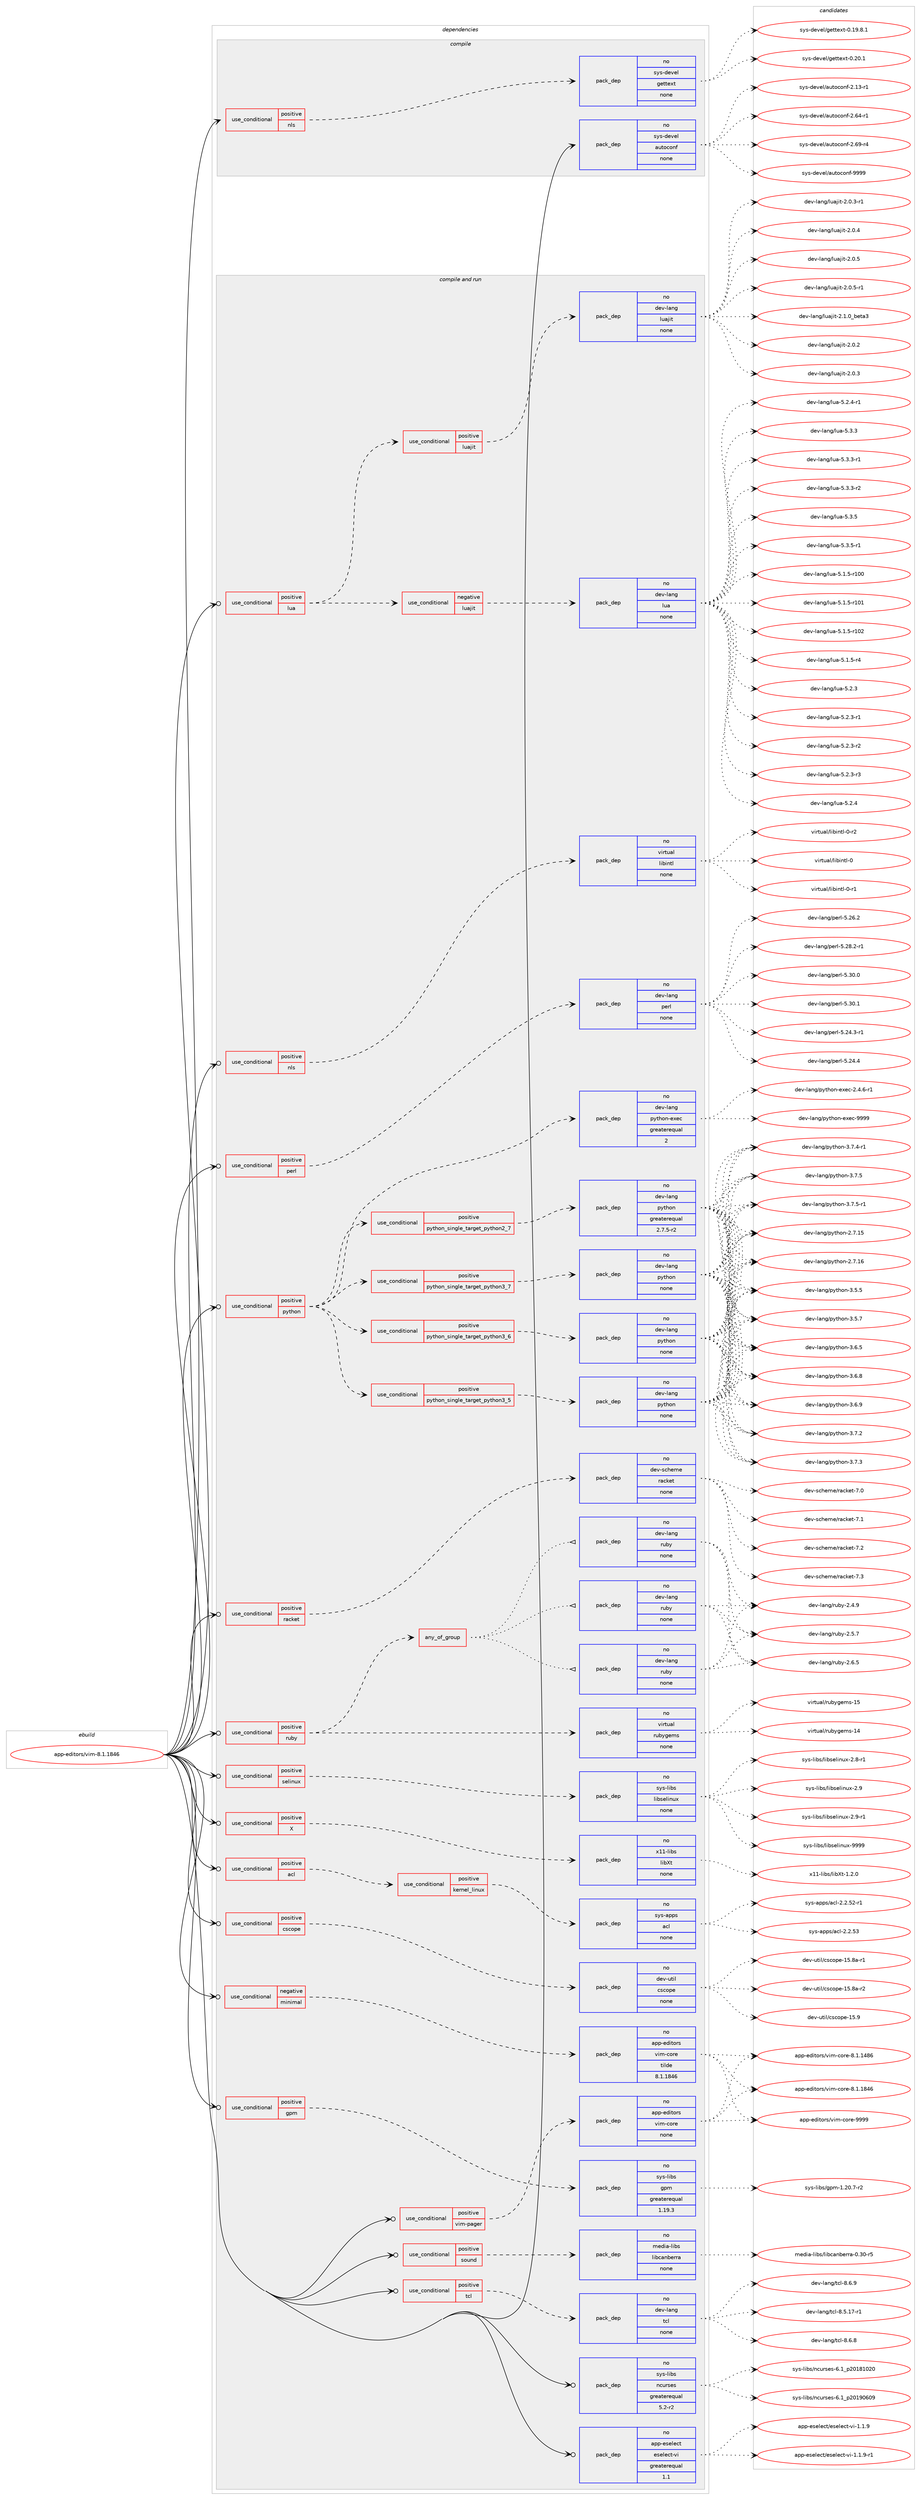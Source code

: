 digraph prolog {

# *************
# Graph options
# *************

newrank=true;
concentrate=true;
compound=true;
graph [rankdir=LR,fontname=Helvetica,fontsize=10,ranksep=1.5];#, ranksep=2.5, nodesep=0.2];
edge  [arrowhead=vee];
node  [fontname=Helvetica,fontsize=10];

# **********
# The ebuild
# **********

subgraph cluster_leftcol {
color=gray;
rank=same;
label=<<i>ebuild</i>>;
id [label="app-editors/vim-8.1.1846", color=red, width=4, href="../app-editors/vim-8.1.1846.svg"];
}

# ****************
# The dependencies
# ****************

subgraph cluster_midcol {
color=gray;
label=<<i>dependencies</i>>;
subgraph cluster_compile {
fillcolor="#eeeeee";
style=filled;
label=<<i>compile</i>>;
subgraph cond114870 {
dependency482155 [label=<<TABLE BORDER="0" CELLBORDER="1" CELLSPACING="0" CELLPADDING="4"><TR><TD ROWSPAN="3" CELLPADDING="10">use_conditional</TD></TR><TR><TD>positive</TD></TR><TR><TD>nls</TD></TR></TABLE>>, shape=none, color=red];
subgraph pack358504 {
dependency482156 [label=<<TABLE BORDER="0" CELLBORDER="1" CELLSPACING="0" CELLPADDING="4" WIDTH="220"><TR><TD ROWSPAN="6" CELLPADDING="30">pack_dep</TD></TR><TR><TD WIDTH="110">no</TD></TR><TR><TD>sys-devel</TD></TR><TR><TD>gettext</TD></TR><TR><TD>none</TD></TR><TR><TD></TD></TR></TABLE>>, shape=none, color=blue];
}
dependency482155:e -> dependency482156:w [weight=20,style="dashed",arrowhead="vee"];
}
id:e -> dependency482155:w [weight=20,style="solid",arrowhead="vee"];
subgraph pack358505 {
dependency482157 [label=<<TABLE BORDER="0" CELLBORDER="1" CELLSPACING="0" CELLPADDING="4" WIDTH="220"><TR><TD ROWSPAN="6" CELLPADDING="30">pack_dep</TD></TR><TR><TD WIDTH="110">no</TD></TR><TR><TD>sys-devel</TD></TR><TR><TD>autoconf</TD></TR><TR><TD>none</TD></TR><TR><TD></TD></TR></TABLE>>, shape=none, color=blue];
}
id:e -> dependency482157:w [weight=20,style="solid",arrowhead="vee"];
}
subgraph cluster_compileandrun {
fillcolor="#eeeeee";
style=filled;
label=<<i>compile and run</i>>;
subgraph cond114871 {
dependency482158 [label=<<TABLE BORDER="0" CELLBORDER="1" CELLSPACING="0" CELLPADDING="4"><TR><TD ROWSPAN="3" CELLPADDING="10">use_conditional</TD></TR><TR><TD>negative</TD></TR><TR><TD>minimal</TD></TR></TABLE>>, shape=none, color=red];
subgraph pack358506 {
dependency482159 [label=<<TABLE BORDER="0" CELLBORDER="1" CELLSPACING="0" CELLPADDING="4" WIDTH="220"><TR><TD ROWSPAN="6" CELLPADDING="30">pack_dep</TD></TR><TR><TD WIDTH="110">no</TD></TR><TR><TD>app-editors</TD></TR><TR><TD>vim-core</TD></TR><TR><TD>tilde</TD></TR><TR><TD>8.1.1846</TD></TR></TABLE>>, shape=none, color=blue];
}
dependency482158:e -> dependency482159:w [weight=20,style="dashed",arrowhead="vee"];
}
id:e -> dependency482158:w [weight=20,style="solid",arrowhead="odotvee"];
subgraph cond114872 {
dependency482160 [label=<<TABLE BORDER="0" CELLBORDER="1" CELLSPACING="0" CELLPADDING="4"><TR><TD ROWSPAN="3" CELLPADDING="10">use_conditional</TD></TR><TR><TD>positive</TD></TR><TR><TD>X</TD></TR></TABLE>>, shape=none, color=red];
subgraph pack358507 {
dependency482161 [label=<<TABLE BORDER="0" CELLBORDER="1" CELLSPACING="0" CELLPADDING="4" WIDTH="220"><TR><TD ROWSPAN="6" CELLPADDING="30">pack_dep</TD></TR><TR><TD WIDTH="110">no</TD></TR><TR><TD>x11-libs</TD></TR><TR><TD>libXt</TD></TR><TR><TD>none</TD></TR><TR><TD></TD></TR></TABLE>>, shape=none, color=blue];
}
dependency482160:e -> dependency482161:w [weight=20,style="dashed",arrowhead="vee"];
}
id:e -> dependency482160:w [weight=20,style="solid",arrowhead="odotvee"];
subgraph cond114873 {
dependency482162 [label=<<TABLE BORDER="0" CELLBORDER="1" CELLSPACING="0" CELLPADDING="4"><TR><TD ROWSPAN="3" CELLPADDING="10">use_conditional</TD></TR><TR><TD>positive</TD></TR><TR><TD>acl</TD></TR></TABLE>>, shape=none, color=red];
subgraph cond114874 {
dependency482163 [label=<<TABLE BORDER="0" CELLBORDER="1" CELLSPACING="0" CELLPADDING="4"><TR><TD ROWSPAN="3" CELLPADDING="10">use_conditional</TD></TR><TR><TD>positive</TD></TR><TR><TD>kernel_linux</TD></TR></TABLE>>, shape=none, color=red];
subgraph pack358508 {
dependency482164 [label=<<TABLE BORDER="0" CELLBORDER="1" CELLSPACING="0" CELLPADDING="4" WIDTH="220"><TR><TD ROWSPAN="6" CELLPADDING="30">pack_dep</TD></TR><TR><TD WIDTH="110">no</TD></TR><TR><TD>sys-apps</TD></TR><TR><TD>acl</TD></TR><TR><TD>none</TD></TR><TR><TD></TD></TR></TABLE>>, shape=none, color=blue];
}
dependency482163:e -> dependency482164:w [weight=20,style="dashed",arrowhead="vee"];
}
dependency482162:e -> dependency482163:w [weight=20,style="dashed",arrowhead="vee"];
}
id:e -> dependency482162:w [weight=20,style="solid",arrowhead="odotvee"];
subgraph cond114875 {
dependency482165 [label=<<TABLE BORDER="0" CELLBORDER="1" CELLSPACING="0" CELLPADDING="4"><TR><TD ROWSPAN="3" CELLPADDING="10">use_conditional</TD></TR><TR><TD>positive</TD></TR><TR><TD>cscope</TD></TR></TABLE>>, shape=none, color=red];
subgraph pack358509 {
dependency482166 [label=<<TABLE BORDER="0" CELLBORDER="1" CELLSPACING="0" CELLPADDING="4" WIDTH="220"><TR><TD ROWSPAN="6" CELLPADDING="30">pack_dep</TD></TR><TR><TD WIDTH="110">no</TD></TR><TR><TD>dev-util</TD></TR><TR><TD>cscope</TD></TR><TR><TD>none</TD></TR><TR><TD></TD></TR></TABLE>>, shape=none, color=blue];
}
dependency482165:e -> dependency482166:w [weight=20,style="dashed",arrowhead="vee"];
}
id:e -> dependency482165:w [weight=20,style="solid",arrowhead="odotvee"];
subgraph cond114876 {
dependency482167 [label=<<TABLE BORDER="0" CELLBORDER="1" CELLSPACING="0" CELLPADDING="4"><TR><TD ROWSPAN="3" CELLPADDING="10">use_conditional</TD></TR><TR><TD>positive</TD></TR><TR><TD>gpm</TD></TR></TABLE>>, shape=none, color=red];
subgraph pack358510 {
dependency482168 [label=<<TABLE BORDER="0" CELLBORDER="1" CELLSPACING="0" CELLPADDING="4" WIDTH="220"><TR><TD ROWSPAN="6" CELLPADDING="30">pack_dep</TD></TR><TR><TD WIDTH="110">no</TD></TR><TR><TD>sys-libs</TD></TR><TR><TD>gpm</TD></TR><TR><TD>greaterequal</TD></TR><TR><TD>1.19.3</TD></TR></TABLE>>, shape=none, color=blue];
}
dependency482167:e -> dependency482168:w [weight=20,style="dashed",arrowhead="vee"];
}
id:e -> dependency482167:w [weight=20,style="solid",arrowhead="odotvee"];
subgraph cond114877 {
dependency482169 [label=<<TABLE BORDER="0" CELLBORDER="1" CELLSPACING="0" CELLPADDING="4"><TR><TD ROWSPAN="3" CELLPADDING="10">use_conditional</TD></TR><TR><TD>positive</TD></TR><TR><TD>lua</TD></TR></TABLE>>, shape=none, color=red];
subgraph cond114878 {
dependency482170 [label=<<TABLE BORDER="0" CELLBORDER="1" CELLSPACING="0" CELLPADDING="4"><TR><TD ROWSPAN="3" CELLPADDING="10">use_conditional</TD></TR><TR><TD>positive</TD></TR><TR><TD>luajit</TD></TR></TABLE>>, shape=none, color=red];
subgraph pack358511 {
dependency482171 [label=<<TABLE BORDER="0" CELLBORDER="1" CELLSPACING="0" CELLPADDING="4" WIDTH="220"><TR><TD ROWSPAN="6" CELLPADDING="30">pack_dep</TD></TR><TR><TD WIDTH="110">no</TD></TR><TR><TD>dev-lang</TD></TR><TR><TD>luajit</TD></TR><TR><TD>none</TD></TR><TR><TD></TD></TR></TABLE>>, shape=none, color=blue];
}
dependency482170:e -> dependency482171:w [weight=20,style="dashed",arrowhead="vee"];
}
dependency482169:e -> dependency482170:w [weight=20,style="dashed",arrowhead="vee"];
subgraph cond114879 {
dependency482172 [label=<<TABLE BORDER="0" CELLBORDER="1" CELLSPACING="0" CELLPADDING="4"><TR><TD ROWSPAN="3" CELLPADDING="10">use_conditional</TD></TR><TR><TD>negative</TD></TR><TR><TD>luajit</TD></TR></TABLE>>, shape=none, color=red];
subgraph pack358512 {
dependency482173 [label=<<TABLE BORDER="0" CELLBORDER="1" CELLSPACING="0" CELLPADDING="4" WIDTH="220"><TR><TD ROWSPAN="6" CELLPADDING="30">pack_dep</TD></TR><TR><TD WIDTH="110">no</TD></TR><TR><TD>dev-lang</TD></TR><TR><TD>lua</TD></TR><TR><TD>none</TD></TR><TR><TD></TD></TR></TABLE>>, shape=none, color=blue];
}
dependency482172:e -> dependency482173:w [weight=20,style="dashed",arrowhead="vee"];
}
dependency482169:e -> dependency482172:w [weight=20,style="dashed",arrowhead="vee"];
}
id:e -> dependency482169:w [weight=20,style="solid",arrowhead="odotvee"];
subgraph cond114880 {
dependency482174 [label=<<TABLE BORDER="0" CELLBORDER="1" CELLSPACING="0" CELLPADDING="4"><TR><TD ROWSPAN="3" CELLPADDING="10">use_conditional</TD></TR><TR><TD>positive</TD></TR><TR><TD>nls</TD></TR></TABLE>>, shape=none, color=red];
subgraph pack358513 {
dependency482175 [label=<<TABLE BORDER="0" CELLBORDER="1" CELLSPACING="0" CELLPADDING="4" WIDTH="220"><TR><TD ROWSPAN="6" CELLPADDING="30">pack_dep</TD></TR><TR><TD WIDTH="110">no</TD></TR><TR><TD>virtual</TD></TR><TR><TD>libintl</TD></TR><TR><TD>none</TD></TR><TR><TD></TD></TR></TABLE>>, shape=none, color=blue];
}
dependency482174:e -> dependency482175:w [weight=20,style="dashed",arrowhead="vee"];
}
id:e -> dependency482174:w [weight=20,style="solid",arrowhead="odotvee"];
subgraph cond114881 {
dependency482176 [label=<<TABLE BORDER="0" CELLBORDER="1" CELLSPACING="0" CELLPADDING="4"><TR><TD ROWSPAN="3" CELLPADDING="10">use_conditional</TD></TR><TR><TD>positive</TD></TR><TR><TD>perl</TD></TR></TABLE>>, shape=none, color=red];
subgraph pack358514 {
dependency482177 [label=<<TABLE BORDER="0" CELLBORDER="1" CELLSPACING="0" CELLPADDING="4" WIDTH="220"><TR><TD ROWSPAN="6" CELLPADDING="30">pack_dep</TD></TR><TR><TD WIDTH="110">no</TD></TR><TR><TD>dev-lang</TD></TR><TR><TD>perl</TD></TR><TR><TD>none</TD></TR><TR><TD></TD></TR></TABLE>>, shape=none, color=blue];
}
dependency482176:e -> dependency482177:w [weight=20,style="dashed",arrowhead="vee"];
}
id:e -> dependency482176:w [weight=20,style="solid",arrowhead="odotvee"];
subgraph cond114882 {
dependency482178 [label=<<TABLE BORDER="0" CELLBORDER="1" CELLSPACING="0" CELLPADDING="4"><TR><TD ROWSPAN="3" CELLPADDING="10">use_conditional</TD></TR><TR><TD>positive</TD></TR><TR><TD>python</TD></TR></TABLE>>, shape=none, color=red];
subgraph cond114883 {
dependency482179 [label=<<TABLE BORDER="0" CELLBORDER="1" CELLSPACING="0" CELLPADDING="4"><TR><TD ROWSPAN="3" CELLPADDING="10">use_conditional</TD></TR><TR><TD>positive</TD></TR><TR><TD>python_single_target_python2_7</TD></TR></TABLE>>, shape=none, color=red];
subgraph pack358515 {
dependency482180 [label=<<TABLE BORDER="0" CELLBORDER="1" CELLSPACING="0" CELLPADDING="4" WIDTH="220"><TR><TD ROWSPAN="6" CELLPADDING="30">pack_dep</TD></TR><TR><TD WIDTH="110">no</TD></TR><TR><TD>dev-lang</TD></TR><TR><TD>python</TD></TR><TR><TD>greaterequal</TD></TR><TR><TD>2.7.5-r2</TD></TR></TABLE>>, shape=none, color=blue];
}
dependency482179:e -> dependency482180:w [weight=20,style="dashed",arrowhead="vee"];
}
dependency482178:e -> dependency482179:w [weight=20,style="dashed",arrowhead="vee"];
subgraph cond114884 {
dependency482181 [label=<<TABLE BORDER="0" CELLBORDER="1" CELLSPACING="0" CELLPADDING="4"><TR><TD ROWSPAN="3" CELLPADDING="10">use_conditional</TD></TR><TR><TD>positive</TD></TR><TR><TD>python_single_target_python3_5</TD></TR></TABLE>>, shape=none, color=red];
subgraph pack358516 {
dependency482182 [label=<<TABLE BORDER="0" CELLBORDER="1" CELLSPACING="0" CELLPADDING="4" WIDTH="220"><TR><TD ROWSPAN="6" CELLPADDING="30">pack_dep</TD></TR><TR><TD WIDTH="110">no</TD></TR><TR><TD>dev-lang</TD></TR><TR><TD>python</TD></TR><TR><TD>none</TD></TR><TR><TD></TD></TR></TABLE>>, shape=none, color=blue];
}
dependency482181:e -> dependency482182:w [weight=20,style="dashed",arrowhead="vee"];
}
dependency482178:e -> dependency482181:w [weight=20,style="dashed",arrowhead="vee"];
subgraph cond114885 {
dependency482183 [label=<<TABLE BORDER="0" CELLBORDER="1" CELLSPACING="0" CELLPADDING="4"><TR><TD ROWSPAN="3" CELLPADDING="10">use_conditional</TD></TR><TR><TD>positive</TD></TR><TR><TD>python_single_target_python3_6</TD></TR></TABLE>>, shape=none, color=red];
subgraph pack358517 {
dependency482184 [label=<<TABLE BORDER="0" CELLBORDER="1" CELLSPACING="0" CELLPADDING="4" WIDTH="220"><TR><TD ROWSPAN="6" CELLPADDING="30">pack_dep</TD></TR><TR><TD WIDTH="110">no</TD></TR><TR><TD>dev-lang</TD></TR><TR><TD>python</TD></TR><TR><TD>none</TD></TR><TR><TD></TD></TR></TABLE>>, shape=none, color=blue];
}
dependency482183:e -> dependency482184:w [weight=20,style="dashed",arrowhead="vee"];
}
dependency482178:e -> dependency482183:w [weight=20,style="dashed",arrowhead="vee"];
subgraph cond114886 {
dependency482185 [label=<<TABLE BORDER="0" CELLBORDER="1" CELLSPACING="0" CELLPADDING="4"><TR><TD ROWSPAN="3" CELLPADDING="10">use_conditional</TD></TR><TR><TD>positive</TD></TR><TR><TD>python_single_target_python3_7</TD></TR></TABLE>>, shape=none, color=red];
subgraph pack358518 {
dependency482186 [label=<<TABLE BORDER="0" CELLBORDER="1" CELLSPACING="0" CELLPADDING="4" WIDTH="220"><TR><TD ROWSPAN="6" CELLPADDING="30">pack_dep</TD></TR><TR><TD WIDTH="110">no</TD></TR><TR><TD>dev-lang</TD></TR><TR><TD>python</TD></TR><TR><TD>none</TD></TR><TR><TD></TD></TR></TABLE>>, shape=none, color=blue];
}
dependency482185:e -> dependency482186:w [weight=20,style="dashed",arrowhead="vee"];
}
dependency482178:e -> dependency482185:w [weight=20,style="dashed",arrowhead="vee"];
subgraph pack358519 {
dependency482187 [label=<<TABLE BORDER="0" CELLBORDER="1" CELLSPACING="0" CELLPADDING="4" WIDTH="220"><TR><TD ROWSPAN="6" CELLPADDING="30">pack_dep</TD></TR><TR><TD WIDTH="110">no</TD></TR><TR><TD>dev-lang</TD></TR><TR><TD>python-exec</TD></TR><TR><TD>greaterequal</TD></TR><TR><TD>2</TD></TR></TABLE>>, shape=none, color=blue];
}
dependency482178:e -> dependency482187:w [weight=20,style="dashed",arrowhead="vee"];
}
id:e -> dependency482178:w [weight=20,style="solid",arrowhead="odotvee"];
subgraph cond114887 {
dependency482188 [label=<<TABLE BORDER="0" CELLBORDER="1" CELLSPACING="0" CELLPADDING="4"><TR><TD ROWSPAN="3" CELLPADDING="10">use_conditional</TD></TR><TR><TD>positive</TD></TR><TR><TD>racket</TD></TR></TABLE>>, shape=none, color=red];
subgraph pack358520 {
dependency482189 [label=<<TABLE BORDER="0" CELLBORDER="1" CELLSPACING="0" CELLPADDING="4" WIDTH="220"><TR><TD ROWSPAN="6" CELLPADDING="30">pack_dep</TD></TR><TR><TD WIDTH="110">no</TD></TR><TR><TD>dev-scheme</TD></TR><TR><TD>racket</TD></TR><TR><TD>none</TD></TR><TR><TD></TD></TR></TABLE>>, shape=none, color=blue];
}
dependency482188:e -> dependency482189:w [weight=20,style="dashed",arrowhead="vee"];
}
id:e -> dependency482188:w [weight=20,style="solid",arrowhead="odotvee"];
subgraph cond114888 {
dependency482190 [label=<<TABLE BORDER="0" CELLBORDER="1" CELLSPACING="0" CELLPADDING="4"><TR><TD ROWSPAN="3" CELLPADDING="10">use_conditional</TD></TR><TR><TD>positive</TD></TR><TR><TD>ruby</TD></TR></TABLE>>, shape=none, color=red];
subgraph any8475 {
dependency482191 [label=<<TABLE BORDER="0" CELLBORDER="1" CELLSPACING="0" CELLPADDING="4"><TR><TD CELLPADDING="10">any_of_group</TD></TR></TABLE>>, shape=none, color=red];subgraph pack358521 {
dependency482192 [label=<<TABLE BORDER="0" CELLBORDER="1" CELLSPACING="0" CELLPADDING="4" WIDTH="220"><TR><TD ROWSPAN="6" CELLPADDING="30">pack_dep</TD></TR><TR><TD WIDTH="110">no</TD></TR><TR><TD>dev-lang</TD></TR><TR><TD>ruby</TD></TR><TR><TD>none</TD></TR><TR><TD></TD></TR></TABLE>>, shape=none, color=blue];
}
dependency482191:e -> dependency482192:w [weight=20,style="dotted",arrowhead="oinv"];
subgraph pack358522 {
dependency482193 [label=<<TABLE BORDER="0" CELLBORDER="1" CELLSPACING="0" CELLPADDING="4" WIDTH="220"><TR><TD ROWSPAN="6" CELLPADDING="30">pack_dep</TD></TR><TR><TD WIDTH="110">no</TD></TR><TR><TD>dev-lang</TD></TR><TR><TD>ruby</TD></TR><TR><TD>none</TD></TR><TR><TD></TD></TR></TABLE>>, shape=none, color=blue];
}
dependency482191:e -> dependency482193:w [weight=20,style="dotted",arrowhead="oinv"];
subgraph pack358523 {
dependency482194 [label=<<TABLE BORDER="0" CELLBORDER="1" CELLSPACING="0" CELLPADDING="4" WIDTH="220"><TR><TD ROWSPAN="6" CELLPADDING="30">pack_dep</TD></TR><TR><TD WIDTH="110">no</TD></TR><TR><TD>dev-lang</TD></TR><TR><TD>ruby</TD></TR><TR><TD>none</TD></TR><TR><TD></TD></TR></TABLE>>, shape=none, color=blue];
}
dependency482191:e -> dependency482194:w [weight=20,style="dotted",arrowhead="oinv"];
}
dependency482190:e -> dependency482191:w [weight=20,style="dashed",arrowhead="vee"];
subgraph pack358524 {
dependency482195 [label=<<TABLE BORDER="0" CELLBORDER="1" CELLSPACING="0" CELLPADDING="4" WIDTH="220"><TR><TD ROWSPAN="6" CELLPADDING="30">pack_dep</TD></TR><TR><TD WIDTH="110">no</TD></TR><TR><TD>virtual</TD></TR><TR><TD>rubygems</TD></TR><TR><TD>none</TD></TR><TR><TD></TD></TR></TABLE>>, shape=none, color=blue];
}
dependency482190:e -> dependency482195:w [weight=20,style="dashed",arrowhead="vee"];
}
id:e -> dependency482190:w [weight=20,style="solid",arrowhead="odotvee"];
subgraph cond114889 {
dependency482196 [label=<<TABLE BORDER="0" CELLBORDER="1" CELLSPACING="0" CELLPADDING="4"><TR><TD ROWSPAN="3" CELLPADDING="10">use_conditional</TD></TR><TR><TD>positive</TD></TR><TR><TD>selinux</TD></TR></TABLE>>, shape=none, color=red];
subgraph pack358525 {
dependency482197 [label=<<TABLE BORDER="0" CELLBORDER="1" CELLSPACING="0" CELLPADDING="4" WIDTH="220"><TR><TD ROWSPAN="6" CELLPADDING="30">pack_dep</TD></TR><TR><TD WIDTH="110">no</TD></TR><TR><TD>sys-libs</TD></TR><TR><TD>libselinux</TD></TR><TR><TD>none</TD></TR><TR><TD></TD></TR></TABLE>>, shape=none, color=blue];
}
dependency482196:e -> dependency482197:w [weight=20,style="dashed",arrowhead="vee"];
}
id:e -> dependency482196:w [weight=20,style="solid",arrowhead="odotvee"];
subgraph cond114890 {
dependency482198 [label=<<TABLE BORDER="0" CELLBORDER="1" CELLSPACING="0" CELLPADDING="4"><TR><TD ROWSPAN="3" CELLPADDING="10">use_conditional</TD></TR><TR><TD>positive</TD></TR><TR><TD>sound</TD></TR></TABLE>>, shape=none, color=red];
subgraph pack358526 {
dependency482199 [label=<<TABLE BORDER="0" CELLBORDER="1" CELLSPACING="0" CELLPADDING="4" WIDTH="220"><TR><TD ROWSPAN="6" CELLPADDING="30">pack_dep</TD></TR><TR><TD WIDTH="110">no</TD></TR><TR><TD>media-libs</TD></TR><TR><TD>libcanberra</TD></TR><TR><TD>none</TD></TR><TR><TD></TD></TR></TABLE>>, shape=none, color=blue];
}
dependency482198:e -> dependency482199:w [weight=20,style="dashed",arrowhead="vee"];
}
id:e -> dependency482198:w [weight=20,style="solid",arrowhead="odotvee"];
subgraph cond114891 {
dependency482200 [label=<<TABLE BORDER="0" CELLBORDER="1" CELLSPACING="0" CELLPADDING="4"><TR><TD ROWSPAN="3" CELLPADDING="10">use_conditional</TD></TR><TR><TD>positive</TD></TR><TR><TD>tcl</TD></TR></TABLE>>, shape=none, color=red];
subgraph pack358527 {
dependency482201 [label=<<TABLE BORDER="0" CELLBORDER="1" CELLSPACING="0" CELLPADDING="4" WIDTH="220"><TR><TD ROWSPAN="6" CELLPADDING="30">pack_dep</TD></TR><TR><TD WIDTH="110">no</TD></TR><TR><TD>dev-lang</TD></TR><TR><TD>tcl</TD></TR><TR><TD>none</TD></TR><TR><TD></TD></TR></TABLE>>, shape=none, color=blue];
}
dependency482200:e -> dependency482201:w [weight=20,style="dashed",arrowhead="vee"];
}
id:e -> dependency482200:w [weight=20,style="solid",arrowhead="odotvee"];
subgraph cond114892 {
dependency482202 [label=<<TABLE BORDER="0" CELLBORDER="1" CELLSPACING="0" CELLPADDING="4"><TR><TD ROWSPAN="3" CELLPADDING="10">use_conditional</TD></TR><TR><TD>positive</TD></TR><TR><TD>vim-pager</TD></TR></TABLE>>, shape=none, color=red];
subgraph pack358528 {
dependency482203 [label=<<TABLE BORDER="0" CELLBORDER="1" CELLSPACING="0" CELLPADDING="4" WIDTH="220"><TR><TD ROWSPAN="6" CELLPADDING="30">pack_dep</TD></TR><TR><TD WIDTH="110">no</TD></TR><TR><TD>app-editors</TD></TR><TR><TD>vim-core</TD></TR><TR><TD>none</TD></TR><TR><TD></TD></TR></TABLE>>, shape=none, color=blue];
}
dependency482202:e -> dependency482203:w [weight=20,style="dashed",arrowhead="vee"];
}
id:e -> dependency482202:w [weight=20,style="solid",arrowhead="odotvee"];
subgraph pack358529 {
dependency482204 [label=<<TABLE BORDER="0" CELLBORDER="1" CELLSPACING="0" CELLPADDING="4" WIDTH="220"><TR><TD ROWSPAN="6" CELLPADDING="30">pack_dep</TD></TR><TR><TD WIDTH="110">no</TD></TR><TR><TD>app-eselect</TD></TR><TR><TD>eselect-vi</TD></TR><TR><TD>greaterequal</TD></TR><TR><TD>1.1</TD></TR></TABLE>>, shape=none, color=blue];
}
id:e -> dependency482204:w [weight=20,style="solid",arrowhead="odotvee"];
subgraph pack358530 {
dependency482205 [label=<<TABLE BORDER="0" CELLBORDER="1" CELLSPACING="0" CELLPADDING="4" WIDTH="220"><TR><TD ROWSPAN="6" CELLPADDING="30">pack_dep</TD></TR><TR><TD WIDTH="110">no</TD></TR><TR><TD>sys-libs</TD></TR><TR><TD>ncurses</TD></TR><TR><TD>greaterequal</TD></TR><TR><TD>5.2-r2</TD></TR></TABLE>>, shape=none, color=blue];
}
id:e -> dependency482205:w [weight=20,style="solid",arrowhead="odotvee"];
}
subgraph cluster_run {
fillcolor="#eeeeee";
style=filled;
label=<<i>run</i>>;
}
}

# **************
# The candidates
# **************

subgraph cluster_choices {
rank=same;
color=gray;
label=<<i>candidates</i>>;

subgraph choice358504 {
color=black;
nodesep=1;
choice1151211154510010111810110847103101116116101120116454846495746564649 [label="sys-devel/gettext-0.19.8.1", color=red, width=4,href="../sys-devel/gettext-0.19.8.1.svg"];
choice115121115451001011181011084710310111611610112011645484650484649 [label="sys-devel/gettext-0.20.1", color=red, width=4,href="../sys-devel/gettext-0.20.1.svg"];
dependency482156:e -> choice1151211154510010111810110847103101116116101120116454846495746564649:w [style=dotted,weight="100"];
dependency482156:e -> choice115121115451001011181011084710310111611610112011645484650484649:w [style=dotted,weight="100"];
}
subgraph choice358505 {
color=black;
nodesep=1;
choice1151211154510010111810110847971171161119911111010245504649514511449 [label="sys-devel/autoconf-2.13-r1", color=red, width=4,href="../sys-devel/autoconf-2.13-r1.svg"];
choice1151211154510010111810110847971171161119911111010245504654524511449 [label="sys-devel/autoconf-2.64-r1", color=red, width=4,href="../sys-devel/autoconf-2.64-r1.svg"];
choice1151211154510010111810110847971171161119911111010245504654574511452 [label="sys-devel/autoconf-2.69-r4", color=red, width=4,href="../sys-devel/autoconf-2.69-r4.svg"];
choice115121115451001011181011084797117116111991111101024557575757 [label="sys-devel/autoconf-9999", color=red, width=4,href="../sys-devel/autoconf-9999.svg"];
dependency482157:e -> choice1151211154510010111810110847971171161119911111010245504649514511449:w [style=dotted,weight="100"];
dependency482157:e -> choice1151211154510010111810110847971171161119911111010245504654524511449:w [style=dotted,weight="100"];
dependency482157:e -> choice1151211154510010111810110847971171161119911111010245504654574511452:w [style=dotted,weight="100"];
dependency482157:e -> choice115121115451001011181011084797117116111991111101024557575757:w [style=dotted,weight="100"];
}
subgraph choice358506 {
color=black;
nodesep=1;
choice9711211245101100105116111114115471181051094599111114101455646494649525654 [label="app-editors/vim-core-8.1.1486", color=red, width=4,href="../app-editors/vim-core-8.1.1486.svg"];
choice9711211245101100105116111114115471181051094599111114101455646494649565254 [label="app-editors/vim-core-8.1.1846", color=red, width=4,href="../app-editors/vim-core-8.1.1846.svg"];
choice97112112451011001051161111141154711810510945991111141014557575757 [label="app-editors/vim-core-9999", color=red, width=4,href="../app-editors/vim-core-9999.svg"];
dependency482159:e -> choice9711211245101100105116111114115471181051094599111114101455646494649525654:w [style=dotted,weight="100"];
dependency482159:e -> choice9711211245101100105116111114115471181051094599111114101455646494649565254:w [style=dotted,weight="100"];
dependency482159:e -> choice97112112451011001051161111141154711810510945991111141014557575757:w [style=dotted,weight="100"];
}
subgraph choice358507 {
color=black;
nodesep=1;
choice12049494510810598115471081059888116454946504648 [label="x11-libs/libXt-1.2.0", color=red, width=4,href="../x11-libs/libXt-1.2.0.svg"];
dependency482161:e -> choice12049494510810598115471081059888116454946504648:w [style=dotted,weight="100"];
}
subgraph choice358508 {
color=black;
nodesep=1;
choice1151211154597112112115479799108455046504653504511449 [label="sys-apps/acl-2.2.52-r1", color=red, width=4,href="../sys-apps/acl-2.2.52-r1.svg"];
choice115121115459711211211547979910845504650465351 [label="sys-apps/acl-2.2.53", color=red, width=4,href="../sys-apps/acl-2.2.53.svg"];
dependency482164:e -> choice1151211154597112112115479799108455046504653504511449:w [style=dotted,weight="100"];
dependency482164:e -> choice115121115459711211211547979910845504650465351:w [style=dotted,weight="100"];
}
subgraph choice358509 {
color=black;
nodesep=1;
choice100101118451171161051084799115991111121014549534656974511449 [label="dev-util/cscope-15.8a-r1", color=red, width=4,href="../dev-util/cscope-15.8a-r1.svg"];
choice100101118451171161051084799115991111121014549534656974511450 [label="dev-util/cscope-15.8a-r2", color=red, width=4,href="../dev-util/cscope-15.8a-r2.svg"];
choice100101118451171161051084799115991111121014549534657 [label="dev-util/cscope-15.9", color=red, width=4,href="../dev-util/cscope-15.9.svg"];
dependency482166:e -> choice100101118451171161051084799115991111121014549534656974511449:w [style=dotted,weight="100"];
dependency482166:e -> choice100101118451171161051084799115991111121014549534656974511450:w [style=dotted,weight="100"];
dependency482166:e -> choice100101118451171161051084799115991111121014549534657:w [style=dotted,weight="100"];
}
subgraph choice358510 {
color=black;
nodesep=1;
choice115121115451081059811547103112109454946504846554511450 [label="sys-libs/gpm-1.20.7-r2", color=red, width=4,href="../sys-libs/gpm-1.20.7-r2.svg"];
dependency482168:e -> choice115121115451081059811547103112109454946504846554511450:w [style=dotted,weight="100"];
}
subgraph choice358511 {
color=black;
nodesep=1;
choice10010111845108971101034710811797106105116455046484650 [label="dev-lang/luajit-2.0.2", color=red, width=4,href="../dev-lang/luajit-2.0.2.svg"];
choice10010111845108971101034710811797106105116455046484651 [label="dev-lang/luajit-2.0.3", color=red, width=4,href="../dev-lang/luajit-2.0.3.svg"];
choice100101118451089711010347108117971061051164550464846514511449 [label="dev-lang/luajit-2.0.3-r1", color=red, width=4,href="../dev-lang/luajit-2.0.3-r1.svg"];
choice10010111845108971101034710811797106105116455046484652 [label="dev-lang/luajit-2.0.4", color=red, width=4,href="../dev-lang/luajit-2.0.4.svg"];
choice10010111845108971101034710811797106105116455046484653 [label="dev-lang/luajit-2.0.5", color=red, width=4,href="../dev-lang/luajit-2.0.5.svg"];
choice100101118451089711010347108117971061051164550464846534511449 [label="dev-lang/luajit-2.0.5-r1", color=red, width=4,href="../dev-lang/luajit-2.0.5-r1.svg"];
choice1001011184510897110103471081179710610511645504649464895981011169751 [label="dev-lang/luajit-2.1.0_beta3", color=red, width=4,href="../dev-lang/luajit-2.1.0_beta3.svg"];
dependency482171:e -> choice10010111845108971101034710811797106105116455046484650:w [style=dotted,weight="100"];
dependency482171:e -> choice10010111845108971101034710811797106105116455046484651:w [style=dotted,weight="100"];
dependency482171:e -> choice100101118451089711010347108117971061051164550464846514511449:w [style=dotted,weight="100"];
dependency482171:e -> choice10010111845108971101034710811797106105116455046484652:w [style=dotted,weight="100"];
dependency482171:e -> choice10010111845108971101034710811797106105116455046484653:w [style=dotted,weight="100"];
dependency482171:e -> choice100101118451089711010347108117971061051164550464846534511449:w [style=dotted,weight="100"];
dependency482171:e -> choice1001011184510897110103471081179710610511645504649464895981011169751:w [style=dotted,weight="100"];
}
subgraph choice358512 {
color=black;
nodesep=1;
choice1001011184510897110103471081179745534649465345114494848 [label="dev-lang/lua-5.1.5-r100", color=red, width=4,href="../dev-lang/lua-5.1.5-r100.svg"];
choice1001011184510897110103471081179745534649465345114494849 [label="dev-lang/lua-5.1.5-r101", color=red, width=4,href="../dev-lang/lua-5.1.5-r101.svg"];
choice1001011184510897110103471081179745534649465345114494850 [label="dev-lang/lua-5.1.5-r102", color=red, width=4,href="../dev-lang/lua-5.1.5-r102.svg"];
choice100101118451089711010347108117974553464946534511452 [label="dev-lang/lua-5.1.5-r4", color=red, width=4,href="../dev-lang/lua-5.1.5-r4.svg"];
choice10010111845108971101034710811797455346504651 [label="dev-lang/lua-5.2.3", color=red, width=4,href="../dev-lang/lua-5.2.3.svg"];
choice100101118451089711010347108117974553465046514511449 [label="dev-lang/lua-5.2.3-r1", color=red, width=4,href="../dev-lang/lua-5.2.3-r1.svg"];
choice100101118451089711010347108117974553465046514511450 [label="dev-lang/lua-5.2.3-r2", color=red, width=4,href="../dev-lang/lua-5.2.3-r2.svg"];
choice100101118451089711010347108117974553465046514511451 [label="dev-lang/lua-5.2.3-r3", color=red, width=4,href="../dev-lang/lua-5.2.3-r3.svg"];
choice10010111845108971101034710811797455346504652 [label="dev-lang/lua-5.2.4", color=red, width=4,href="../dev-lang/lua-5.2.4.svg"];
choice100101118451089711010347108117974553465046524511449 [label="dev-lang/lua-5.2.4-r1", color=red, width=4,href="../dev-lang/lua-5.2.4-r1.svg"];
choice10010111845108971101034710811797455346514651 [label="dev-lang/lua-5.3.3", color=red, width=4,href="../dev-lang/lua-5.3.3.svg"];
choice100101118451089711010347108117974553465146514511449 [label="dev-lang/lua-5.3.3-r1", color=red, width=4,href="../dev-lang/lua-5.3.3-r1.svg"];
choice100101118451089711010347108117974553465146514511450 [label="dev-lang/lua-5.3.3-r2", color=red, width=4,href="../dev-lang/lua-5.3.3-r2.svg"];
choice10010111845108971101034710811797455346514653 [label="dev-lang/lua-5.3.5", color=red, width=4,href="../dev-lang/lua-5.3.5.svg"];
choice100101118451089711010347108117974553465146534511449 [label="dev-lang/lua-5.3.5-r1", color=red, width=4,href="../dev-lang/lua-5.3.5-r1.svg"];
dependency482173:e -> choice1001011184510897110103471081179745534649465345114494848:w [style=dotted,weight="100"];
dependency482173:e -> choice1001011184510897110103471081179745534649465345114494849:w [style=dotted,weight="100"];
dependency482173:e -> choice1001011184510897110103471081179745534649465345114494850:w [style=dotted,weight="100"];
dependency482173:e -> choice100101118451089711010347108117974553464946534511452:w [style=dotted,weight="100"];
dependency482173:e -> choice10010111845108971101034710811797455346504651:w [style=dotted,weight="100"];
dependency482173:e -> choice100101118451089711010347108117974553465046514511449:w [style=dotted,weight="100"];
dependency482173:e -> choice100101118451089711010347108117974553465046514511450:w [style=dotted,weight="100"];
dependency482173:e -> choice100101118451089711010347108117974553465046514511451:w [style=dotted,weight="100"];
dependency482173:e -> choice10010111845108971101034710811797455346504652:w [style=dotted,weight="100"];
dependency482173:e -> choice100101118451089711010347108117974553465046524511449:w [style=dotted,weight="100"];
dependency482173:e -> choice10010111845108971101034710811797455346514651:w [style=dotted,weight="100"];
dependency482173:e -> choice100101118451089711010347108117974553465146514511449:w [style=dotted,weight="100"];
dependency482173:e -> choice100101118451089711010347108117974553465146514511450:w [style=dotted,weight="100"];
dependency482173:e -> choice10010111845108971101034710811797455346514653:w [style=dotted,weight="100"];
dependency482173:e -> choice100101118451089711010347108117974553465146534511449:w [style=dotted,weight="100"];
}
subgraph choice358513 {
color=black;
nodesep=1;
choice1181051141161179710847108105981051101161084548 [label="virtual/libintl-0", color=red, width=4,href="../virtual/libintl-0.svg"];
choice11810511411611797108471081059810511011610845484511449 [label="virtual/libintl-0-r1", color=red, width=4,href="../virtual/libintl-0-r1.svg"];
choice11810511411611797108471081059810511011610845484511450 [label="virtual/libintl-0-r2", color=red, width=4,href="../virtual/libintl-0-r2.svg"];
dependency482175:e -> choice1181051141161179710847108105981051101161084548:w [style=dotted,weight="100"];
dependency482175:e -> choice11810511411611797108471081059810511011610845484511449:w [style=dotted,weight="100"];
dependency482175:e -> choice11810511411611797108471081059810511011610845484511450:w [style=dotted,weight="100"];
}
subgraph choice358514 {
color=black;
nodesep=1;
choice100101118451089711010347112101114108455346505246514511449 [label="dev-lang/perl-5.24.3-r1", color=red, width=4,href="../dev-lang/perl-5.24.3-r1.svg"];
choice10010111845108971101034711210111410845534650524652 [label="dev-lang/perl-5.24.4", color=red, width=4,href="../dev-lang/perl-5.24.4.svg"];
choice10010111845108971101034711210111410845534650544650 [label="dev-lang/perl-5.26.2", color=red, width=4,href="../dev-lang/perl-5.26.2.svg"];
choice100101118451089711010347112101114108455346505646504511449 [label="dev-lang/perl-5.28.2-r1", color=red, width=4,href="../dev-lang/perl-5.28.2-r1.svg"];
choice10010111845108971101034711210111410845534651484648 [label="dev-lang/perl-5.30.0", color=red, width=4,href="../dev-lang/perl-5.30.0.svg"];
choice10010111845108971101034711210111410845534651484649 [label="dev-lang/perl-5.30.1", color=red, width=4,href="../dev-lang/perl-5.30.1.svg"];
dependency482177:e -> choice100101118451089711010347112101114108455346505246514511449:w [style=dotted,weight="100"];
dependency482177:e -> choice10010111845108971101034711210111410845534650524652:w [style=dotted,weight="100"];
dependency482177:e -> choice10010111845108971101034711210111410845534650544650:w [style=dotted,weight="100"];
dependency482177:e -> choice100101118451089711010347112101114108455346505646504511449:w [style=dotted,weight="100"];
dependency482177:e -> choice10010111845108971101034711210111410845534651484648:w [style=dotted,weight="100"];
dependency482177:e -> choice10010111845108971101034711210111410845534651484649:w [style=dotted,weight="100"];
}
subgraph choice358515 {
color=black;
nodesep=1;
choice10010111845108971101034711212111610411111045504655464953 [label="dev-lang/python-2.7.15", color=red, width=4,href="../dev-lang/python-2.7.15.svg"];
choice10010111845108971101034711212111610411111045504655464954 [label="dev-lang/python-2.7.16", color=red, width=4,href="../dev-lang/python-2.7.16.svg"];
choice100101118451089711010347112121116104111110455146534653 [label="dev-lang/python-3.5.5", color=red, width=4,href="../dev-lang/python-3.5.5.svg"];
choice100101118451089711010347112121116104111110455146534655 [label="dev-lang/python-3.5.7", color=red, width=4,href="../dev-lang/python-3.5.7.svg"];
choice100101118451089711010347112121116104111110455146544653 [label="dev-lang/python-3.6.5", color=red, width=4,href="../dev-lang/python-3.6.5.svg"];
choice100101118451089711010347112121116104111110455146544656 [label="dev-lang/python-3.6.8", color=red, width=4,href="../dev-lang/python-3.6.8.svg"];
choice100101118451089711010347112121116104111110455146544657 [label="dev-lang/python-3.6.9", color=red, width=4,href="../dev-lang/python-3.6.9.svg"];
choice100101118451089711010347112121116104111110455146554650 [label="dev-lang/python-3.7.2", color=red, width=4,href="../dev-lang/python-3.7.2.svg"];
choice100101118451089711010347112121116104111110455146554651 [label="dev-lang/python-3.7.3", color=red, width=4,href="../dev-lang/python-3.7.3.svg"];
choice1001011184510897110103471121211161041111104551465546524511449 [label="dev-lang/python-3.7.4-r1", color=red, width=4,href="../dev-lang/python-3.7.4-r1.svg"];
choice100101118451089711010347112121116104111110455146554653 [label="dev-lang/python-3.7.5", color=red, width=4,href="../dev-lang/python-3.7.5.svg"];
choice1001011184510897110103471121211161041111104551465546534511449 [label="dev-lang/python-3.7.5-r1", color=red, width=4,href="../dev-lang/python-3.7.5-r1.svg"];
dependency482180:e -> choice10010111845108971101034711212111610411111045504655464953:w [style=dotted,weight="100"];
dependency482180:e -> choice10010111845108971101034711212111610411111045504655464954:w [style=dotted,weight="100"];
dependency482180:e -> choice100101118451089711010347112121116104111110455146534653:w [style=dotted,weight="100"];
dependency482180:e -> choice100101118451089711010347112121116104111110455146534655:w [style=dotted,weight="100"];
dependency482180:e -> choice100101118451089711010347112121116104111110455146544653:w [style=dotted,weight="100"];
dependency482180:e -> choice100101118451089711010347112121116104111110455146544656:w [style=dotted,weight="100"];
dependency482180:e -> choice100101118451089711010347112121116104111110455146544657:w [style=dotted,weight="100"];
dependency482180:e -> choice100101118451089711010347112121116104111110455146554650:w [style=dotted,weight="100"];
dependency482180:e -> choice100101118451089711010347112121116104111110455146554651:w [style=dotted,weight="100"];
dependency482180:e -> choice1001011184510897110103471121211161041111104551465546524511449:w [style=dotted,weight="100"];
dependency482180:e -> choice100101118451089711010347112121116104111110455146554653:w [style=dotted,weight="100"];
dependency482180:e -> choice1001011184510897110103471121211161041111104551465546534511449:w [style=dotted,weight="100"];
}
subgraph choice358516 {
color=black;
nodesep=1;
choice10010111845108971101034711212111610411111045504655464953 [label="dev-lang/python-2.7.15", color=red, width=4,href="../dev-lang/python-2.7.15.svg"];
choice10010111845108971101034711212111610411111045504655464954 [label="dev-lang/python-2.7.16", color=red, width=4,href="../dev-lang/python-2.7.16.svg"];
choice100101118451089711010347112121116104111110455146534653 [label="dev-lang/python-3.5.5", color=red, width=4,href="../dev-lang/python-3.5.5.svg"];
choice100101118451089711010347112121116104111110455146534655 [label="dev-lang/python-3.5.7", color=red, width=4,href="../dev-lang/python-3.5.7.svg"];
choice100101118451089711010347112121116104111110455146544653 [label="dev-lang/python-3.6.5", color=red, width=4,href="../dev-lang/python-3.6.5.svg"];
choice100101118451089711010347112121116104111110455146544656 [label="dev-lang/python-3.6.8", color=red, width=4,href="../dev-lang/python-3.6.8.svg"];
choice100101118451089711010347112121116104111110455146544657 [label="dev-lang/python-3.6.9", color=red, width=4,href="../dev-lang/python-3.6.9.svg"];
choice100101118451089711010347112121116104111110455146554650 [label="dev-lang/python-3.7.2", color=red, width=4,href="../dev-lang/python-3.7.2.svg"];
choice100101118451089711010347112121116104111110455146554651 [label="dev-lang/python-3.7.3", color=red, width=4,href="../dev-lang/python-3.7.3.svg"];
choice1001011184510897110103471121211161041111104551465546524511449 [label="dev-lang/python-3.7.4-r1", color=red, width=4,href="../dev-lang/python-3.7.4-r1.svg"];
choice100101118451089711010347112121116104111110455146554653 [label="dev-lang/python-3.7.5", color=red, width=4,href="../dev-lang/python-3.7.5.svg"];
choice1001011184510897110103471121211161041111104551465546534511449 [label="dev-lang/python-3.7.5-r1", color=red, width=4,href="../dev-lang/python-3.7.5-r1.svg"];
dependency482182:e -> choice10010111845108971101034711212111610411111045504655464953:w [style=dotted,weight="100"];
dependency482182:e -> choice10010111845108971101034711212111610411111045504655464954:w [style=dotted,weight="100"];
dependency482182:e -> choice100101118451089711010347112121116104111110455146534653:w [style=dotted,weight="100"];
dependency482182:e -> choice100101118451089711010347112121116104111110455146534655:w [style=dotted,weight="100"];
dependency482182:e -> choice100101118451089711010347112121116104111110455146544653:w [style=dotted,weight="100"];
dependency482182:e -> choice100101118451089711010347112121116104111110455146544656:w [style=dotted,weight="100"];
dependency482182:e -> choice100101118451089711010347112121116104111110455146544657:w [style=dotted,weight="100"];
dependency482182:e -> choice100101118451089711010347112121116104111110455146554650:w [style=dotted,weight="100"];
dependency482182:e -> choice100101118451089711010347112121116104111110455146554651:w [style=dotted,weight="100"];
dependency482182:e -> choice1001011184510897110103471121211161041111104551465546524511449:w [style=dotted,weight="100"];
dependency482182:e -> choice100101118451089711010347112121116104111110455146554653:w [style=dotted,weight="100"];
dependency482182:e -> choice1001011184510897110103471121211161041111104551465546534511449:w [style=dotted,weight="100"];
}
subgraph choice358517 {
color=black;
nodesep=1;
choice10010111845108971101034711212111610411111045504655464953 [label="dev-lang/python-2.7.15", color=red, width=4,href="../dev-lang/python-2.7.15.svg"];
choice10010111845108971101034711212111610411111045504655464954 [label="dev-lang/python-2.7.16", color=red, width=4,href="../dev-lang/python-2.7.16.svg"];
choice100101118451089711010347112121116104111110455146534653 [label="dev-lang/python-3.5.5", color=red, width=4,href="../dev-lang/python-3.5.5.svg"];
choice100101118451089711010347112121116104111110455146534655 [label="dev-lang/python-3.5.7", color=red, width=4,href="../dev-lang/python-3.5.7.svg"];
choice100101118451089711010347112121116104111110455146544653 [label="dev-lang/python-3.6.5", color=red, width=4,href="../dev-lang/python-3.6.5.svg"];
choice100101118451089711010347112121116104111110455146544656 [label="dev-lang/python-3.6.8", color=red, width=4,href="../dev-lang/python-3.6.8.svg"];
choice100101118451089711010347112121116104111110455146544657 [label="dev-lang/python-3.6.9", color=red, width=4,href="../dev-lang/python-3.6.9.svg"];
choice100101118451089711010347112121116104111110455146554650 [label="dev-lang/python-3.7.2", color=red, width=4,href="../dev-lang/python-3.7.2.svg"];
choice100101118451089711010347112121116104111110455146554651 [label="dev-lang/python-3.7.3", color=red, width=4,href="../dev-lang/python-3.7.3.svg"];
choice1001011184510897110103471121211161041111104551465546524511449 [label="dev-lang/python-3.7.4-r1", color=red, width=4,href="../dev-lang/python-3.7.4-r1.svg"];
choice100101118451089711010347112121116104111110455146554653 [label="dev-lang/python-3.7.5", color=red, width=4,href="../dev-lang/python-3.7.5.svg"];
choice1001011184510897110103471121211161041111104551465546534511449 [label="dev-lang/python-3.7.5-r1", color=red, width=4,href="../dev-lang/python-3.7.5-r1.svg"];
dependency482184:e -> choice10010111845108971101034711212111610411111045504655464953:w [style=dotted,weight="100"];
dependency482184:e -> choice10010111845108971101034711212111610411111045504655464954:w [style=dotted,weight="100"];
dependency482184:e -> choice100101118451089711010347112121116104111110455146534653:w [style=dotted,weight="100"];
dependency482184:e -> choice100101118451089711010347112121116104111110455146534655:w [style=dotted,weight="100"];
dependency482184:e -> choice100101118451089711010347112121116104111110455146544653:w [style=dotted,weight="100"];
dependency482184:e -> choice100101118451089711010347112121116104111110455146544656:w [style=dotted,weight="100"];
dependency482184:e -> choice100101118451089711010347112121116104111110455146544657:w [style=dotted,weight="100"];
dependency482184:e -> choice100101118451089711010347112121116104111110455146554650:w [style=dotted,weight="100"];
dependency482184:e -> choice100101118451089711010347112121116104111110455146554651:w [style=dotted,weight="100"];
dependency482184:e -> choice1001011184510897110103471121211161041111104551465546524511449:w [style=dotted,weight="100"];
dependency482184:e -> choice100101118451089711010347112121116104111110455146554653:w [style=dotted,weight="100"];
dependency482184:e -> choice1001011184510897110103471121211161041111104551465546534511449:w [style=dotted,weight="100"];
}
subgraph choice358518 {
color=black;
nodesep=1;
choice10010111845108971101034711212111610411111045504655464953 [label="dev-lang/python-2.7.15", color=red, width=4,href="../dev-lang/python-2.7.15.svg"];
choice10010111845108971101034711212111610411111045504655464954 [label="dev-lang/python-2.7.16", color=red, width=4,href="../dev-lang/python-2.7.16.svg"];
choice100101118451089711010347112121116104111110455146534653 [label="dev-lang/python-3.5.5", color=red, width=4,href="../dev-lang/python-3.5.5.svg"];
choice100101118451089711010347112121116104111110455146534655 [label="dev-lang/python-3.5.7", color=red, width=4,href="../dev-lang/python-3.5.7.svg"];
choice100101118451089711010347112121116104111110455146544653 [label="dev-lang/python-3.6.5", color=red, width=4,href="../dev-lang/python-3.6.5.svg"];
choice100101118451089711010347112121116104111110455146544656 [label="dev-lang/python-3.6.8", color=red, width=4,href="../dev-lang/python-3.6.8.svg"];
choice100101118451089711010347112121116104111110455146544657 [label="dev-lang/python-3.6.9", color=red, width=4,href="../dev-lang/python-3.6.9.svg"];
choice100101118451089711010347112121116104111110455146554650 [label="dev-lang/python-3.7.2", color=red, width=4,href="../dev-lang/python-3.7.2.svg"];
choice100101118451089711010347112121116104111110455146554651 [label="dev-lang/python-3.7.3", color=red, width=4,href="../dev-lang/python-3.7.3.svg"];
choice1001011184510897110103471121211161041111104551465546524511449 [label="dev-lang/python-3.7.4-r1", color=red, width=4,href="../dev-lang/python-3.7.4-r1.svg"];
choice100101118451089711010347112121116104111110455146554653 [label="dev-lang/python-3.7.5", color=red, width=4,href="../dev-lang/python-3.7.5.svg"];
choice1001011184510897110103471121211161041111104551465546534511449 [label="dev-lang/python-3.7.5-r1", color=red, width=4,href="../dev-lang/python-3.7.5-r1.svg"];
dependency482186:e -> choice10010111845108971101034711212111610411111045504655464953:w [style=dotted,weight="100"];
dependency482186:e -> choice10010111845108971101034711212111610411111045504655464954:w [style=dotted,weight="100"];
dependency482186:e -> choice100101118451089711010347112121116104111110455146534653:w [style=dotted,weight="100"];
dependency482186:e -> choice100101118451089711010347112121116104111110455146534655:w [style=dotted,weight="100"];
dependency482186:e -> choice100101118451089711010347112121116104111110455146544653:w [style=dotted,weight="100"];
dependency482186:e -> choice100101118451089711010347112121116104111110455146544656:w [style=dotted,weight="100"];
dependency482186:e -> choice100101118451089711010347112121116104111110455146544657:w [style=dotted,weight="100"];
dependency482186:e -> choice100101118451089711010347112121116104111110455146554650:w [style=dotted,weight="100"];
dependency482186:e -> choice100101118451089711010347112121116104111110455146554651:w [style=dotted,weight="100"];
dependency482186:e -> choice1001011184510897110103471121211161041111104551465546524511449:w [style=dotted,weight="100"];
dependency482186:e -> choice100101118451089711010347112121116104111110455146554653:w [style=dotted,weight="100"];
dependency482186:e -> choice1001011184510897110103471121211161041111104551465546534511449:w [style=dotted,weight="100"];
}
subgraph choice358519 {
color=black;
nodesep=1;
choice10010111845108971101034711212111610411111045101120101994550465246544511449 [label="dev-lang/python-exec-2.4.6-r1", color=red, width=4,href="../dev-lang/python-exec-2.4.6-r1.svg"];
choice10010111845108971101034711212111610411111045101120101994557575757 [label="dev-lang/python-exec-9999", color=red, width=4,href="../dev-lang/python-exec-9999.svg"];
dependency482187:e -> choice10010111845108971101034711212111610411111045101120101994550465246544511449:w [style=dotted,weight="100"];
dependency482187:e -> choice10010111845108971101034711212111610411111045101120101994557575757:w [style=dotted,weight="100"];
}
subgraph choice358520 {
color=black;
nodesep=1;
choice100101118451159910410110910147114979910710111645554648 [label="dev-scheme/racket-7.0", color=red, width=4,href="../dev-scheme/racket-7.0.svg"];
choice100101118451159910410110910147114979910710111645554649 [label="dev-scheme/racket-7.1", color=red, width=4,href="../dev-scheme/racket-7.1.svg"];
choice100101118451159910410110910147114979910710111645554650 [label="dev-scheme/racket-7.2", color=red, width=4,href="../dev-scheme/racket-7.2.svg"];
choice100101118451159910410110910147114979910710111645554651 [label="dev-scheme/racket-7.3", color=red, width=4,href="../dev-scheme/racket-7.3.svg"];
dependency482189:e -> choice100101118451159910410110910147114979910710111645554648:w [style=dotted,weight="100"];
dependency482189:e -> choice100101118451159910410110910147114979910710111645554649:w [style=dotted,weight="100"];
dependency482189:e -> choice100101118451159910410110910147114979910710111645554650:w [style=dotted,weight="100"];
dependency482189:e -> choice100101118451159910410110910147114979910710111645554651:w [style=dotted,weight="100"];
}
subgraph choice358521 {
color=black;
nodesep=1;
choice10010111845108971101034711411798121455046524657 [label="dev-lang/ruby-2.4.9", color=red, width=4,href="../dev-lang/ruby-2.4.9.svg"];
choice10010111845108971101034711411798121455046534655 [label="dev-lang/ruby-2.5.7", color=red, width=4,href="../dev-lang/ruby-2.5.7.svg"];
choice10010111845108971101034711411798121455046544653 [label="dev-lang/ruby-2.6.5", color=red, width=4,href="../dev-lang/ruby-2.6.5.svg"];
dependency482192:e -> choice10010111845108971101034711411798121455046524657:w [style=dotted,weight="100"];
dependency482192:e -> choice10010111845108971101034711411798121455046534655:w [style=dotted,weight="100"];
dependency482192:e -> choice10010111845108971101034711411798121455046544653:w [style=dotted,weight="100"];
}
subgraph choice358522 {
color=black;
nodesep=1;
choice10010111845108971101034711411798121455046524657 [label="dev-lang/ruby-2.4.9", color=red, width=4,href="../dev-lang/ruby-2.4.9.svg"];
choice10010111845108971101034711411798121455046534655 [label="dev-lang/ruby-2.5.7", color=red, width=4,href="../dev-lang/ruby-2.5.7.svg"];
choice10010111845108971101034711411798121455046544653 [label="dev-lang/ruby-2.6.5", color=red, width=4,href="../dev-lang/ruby-2.6.5.svg"];
dependency482193:e -> choice10010111845108971101034711411798121455046524657:w [style=dotted,weight="100"];
dependency482193:e -> choice10010111845108971101034711411798121455046534655:w [style=dotted,weight="100"];
dependency482193:e -> choice10010111845108971101034711411798121455046544653:w [style=dotted,weight="100"];
}
subgraph choice358523 {
color=black;
nodesep=1;
choice10010111845108971101034711411798121455046524657 [label="dev-lang/ruby-2.4.9", color=red, width=4,href="../dev-lang/ruby-2.4.9.svg"];
choice10010111845108971101034711411798121455046534655 [label="dev-lang/ruby-2.5.7", color=red, width=4,href="../dev-lang/ruby-2.5.7.svg"];
choice10010111845108971101034711411798121455046544653 [label="dev-lang/ruby-2.6.5", color=red, width=4,href="../dev-lang/ruby-2.6.5.svg"];
dependency482194:e -> choice10010111845108971101034711411798121455046524657:w [style=dotted,weight="100"];
dependency482194:e -> choice10010111845108971101034711411798121455046534655:w [style=dotted,weight="100"];
dependency482194:e -> choice10010111845108971101034711411798121455046544653:w [style=dotted,weight="100"];
}
subgraph choice358524 {
color=black;
nodesep=1;
choice118105114116117971084711411798121103101109115454952 [label="virtual/rubygems-14", color=red, width=4,href="../virtual/rubygems-14.svg"];
choice118105114116117971084711411798121103101109115454953 [label="virtual/rubygems-15", color=red, width=4,href="../virtual/rubygems-15.svg"];
dependency482195:e -> choice118105114116117971084711411798121103101109115454952:w [style=dotted,weight="100"];
dependency482195:e -> choice118105114116117971084711411798121103101109115454953:w [style=dotted,weight="100"];
}
subgraph choice358525 {
color=black;
nodesep=1;
choice11512111545108105981154710810598115101108105110117120455046564511449 [label="sys-libs/libselinux-2.8-r1", color=red, width=4,href="../sys-libs/libselinux-2.8-r1.svg"];
choice1151211154510810598115471081059811510110810511011712045504657 [label="sys-libs/libselinux-2.9", color=red, width=4,href="../sys-libs/libselinux-2.9.svg"];
choice11512111545108105981154710810598115101108105110117120455046574511449 [label="sys-libs/libselinux-2.9-r1", color=red, width=4,href="../sys-libs/libselinux-2.9-r1.svg"];
choice115121115451081059811547108105981151011081051101171204557575757 [label="sys-libs/libselinux-9999", color=red, width=4,href="../sys-libs/libselinux-9999.svg"];
dependency482197:e -> choice11512111545108105981154710810598115101108105110117120455046564511449:w [style=dotted,weight="100"];
dependency482197:e -> choice1151211154510810598115471081059811510110810511011712045504657:w [style=dotted,weight="100"];
dependency482197:e -> choice11512111545108105981154710810598115101108105110117120455046574511449:w [style=dotted,weight="100"];
dependency482197:e -> choice115121115451081059811547108105981151011081051101171204557575757:w [style=dotted,weight="100"];
}
subgraph choice358526 {
color=black;
nodesep=1;
choice10910110010597451081059811547108105989997110981011141149745484651484511453 [label="media-libs/libcanberra-0.30-r5", color=red, width=4,href="../media-libs/libcanberra-0.30-r5.svg"];
dependency482199:e -> choice10910110010597451081059811547108105989997110981011141149745484651484511453:w [style=dotted,weight="100"];
}
subgraph choice358527 {
color=black;
nodesep=1;
choice10010111845108971101034711699108455646534649554511449 [label="dev-lang/tcl-8.5.17-r1", color=red, width=4,href="../dev-lang/tcl-8.5.17-r1.svg"];
choice10010111845108971101034711699108455646544656 [label="dev-lang/tcl-8.6.8", color=red, width=4,href="../dev-lang/tcl-8.6.8.svg"];
choice10010111845108971101034711699108455646544657 [label="dev-lang/tcl-8.6.9", color=red, width=4,href="../dev-lang/tcl-8.6.9.svg"];
dependency482201:e -> choice10010111845108971101034711699108455646534649554511449:w [style=dotted,weight="100"];
dependency482201:e -> choice10010111845108971101034711699108455646544656:w [style=dotted,weight="100"];
dependency482201:e -> choice10010111845108971101034711699108455646544657:w [style=dotted,weight="100"];
}
subgraph choice358528 {
color=black;
nodesep=1;
choice9711211245101100105116111114115471181051094599111114101455646494649525654 [label="app-editors/vim-core-8.1.1486", color=red, width=4,href="../app-editors/vim-core-8.1.1486.svg"];
choice9711211245101100105116111114115471181051094599111114101455646494649565254 [label="app-editors/vim-core-8.1.1846", color=red, width=4,href="../app-editors/vim-core-8.1.1846.svg"];
choice97112112451011001051161111141154711810510945991111141014557575757 [label="app-editors/vim-core-9999", color=red, width=4,href="../app-editors/vim-core-9999.svg"];
dependency482203:e -> choice9711211245101100105116111114115471181051094599111114101455646494649525654:w [style=dotted,weight="100"];
dependency482203:e -> choice9711211245101100105116111114115471181051094599111114101455646494649565254:w [style=dotted,weight="100"];
dependency482203:e -> choice97112112451011001051161111141154711810510945991111141014557575757:w [style=dotted,weight="100"];
}
subgraph choice358529 {
color=black;
nodesep=1;
choice971121124510111510110810199116471011151011081019911645118105454946494657 [label="app-eselect/eselect-vi-1.1.9", color=red, width=4,href="../app-eselect/eselect-vi-1.1.9.svg"];
choice9711211245101115101108101991164710111510110810199116451181054549464946574511449 [label="app-eselect/eselect-vi-1.1.9-r1", color=red, width=4,href="../app-eselect/eselect-vi-1.1.9-r1.svg"];
dependency482204:e -> choice971121124510111510110810199116471011151011081019911645118105454946494657:w [style=dotted,weight="100"];
dependency482204:e -> choice9711211245101115101108101991164710111510110810199116451181054549464946574511449:w [style=dotted,weight="100"];
}
subgraph choice358530 {
color=black;
nodesep=1;
choice1151211154510810598115471109911711411510111545544649951125048495649485048 [label="sys-libs/ncurses-6.1_p20181020", color=red, width=4,href="../sys-libs/ncurses-6.1_p20181020.svg"];
choice1151211154510810598115471109911711411510111545544649951125048495748544857 [label="sys-libs/ncurses-6.1_p20190609", color=red, width=4,href="../sys-libs/ncurses-6.1_p20190609.svg"];
dependency482205:e -> choice1151211154510810598115471109911711411510111545544649951125048495649485048:w [style=dotted,weight="100"];
dependency482205:e -> choice1151211154510810598115471109911711411510111545544649951125048495748544857:w [style=dotted,weight="100"];
}
}

}
